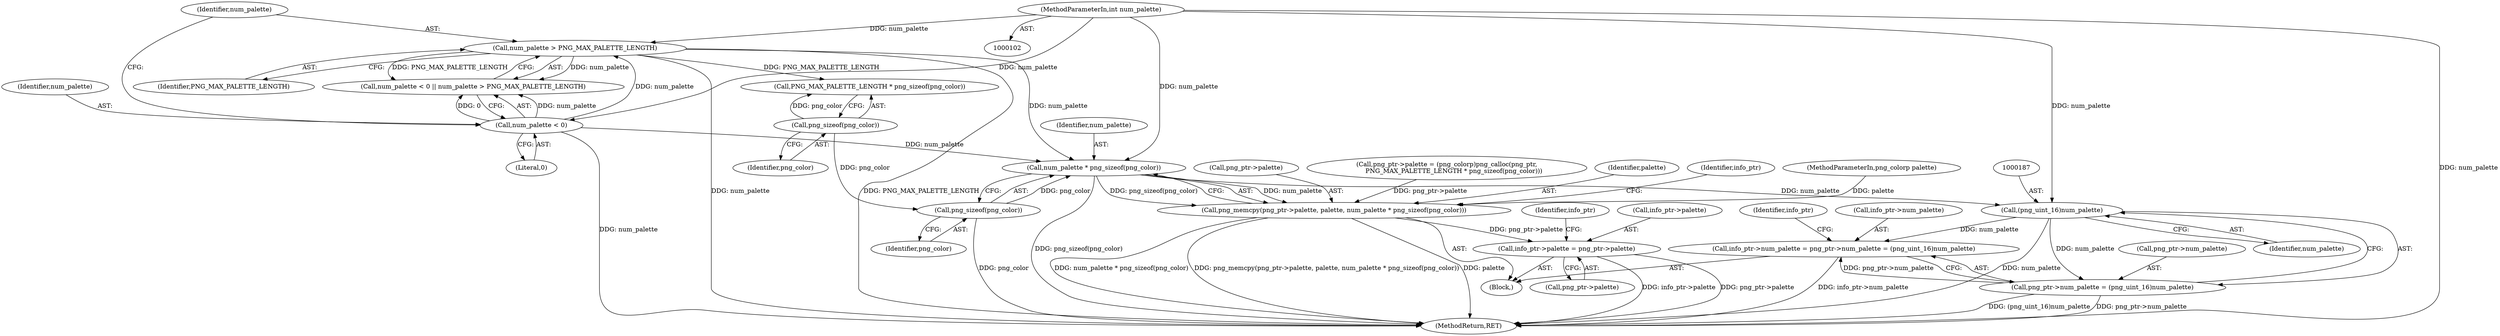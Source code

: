 digraph "0_Chrome_7f3d85b096f66870a15b37c2f40b219b2e292693_21@API" {
"1000167" [label="(Call,num_palette * png_sizeof(png_color))"];
"1000126" [label="(Call,num_palette > PNG_MAX_PALETTE_LENGTH)"];
"1000123" [label="(Call,num_palette < 0)"];
"1000106" [label="(MethodParameterIn,int num_palette)"];
"1000169" [label="(Call,png_sizeof(png_color))"];
"1000160" [label="(Call,png_sizeof(png_color))"];
"1000162" [label="(Call,png_memcpy(png_ptr->palette, palette, num_palette * png_sizeof(png_color)))"];
"1000171" [label="(Call,info_ptr->palette = png_ptr->palette)"];
"1000186" [label="(Call,(png_uint_16)num_palette)"];
"1000178" [label="(Call,info_ptr->num_palette = png_ptr->num_palette = (png_uint_16)num_palette)"];
"1000182" [label="(Call,png_ptr->num_palette = (png_uint_16)num_palette)"];
"1000162" [label="(Call,png_memcpy(png_ptr->palette, palette, num_palette * png_sizeof(png_color)))"];
"1000183" [label="(Call,png_ptr->num_palette)"];
"1000163" [label="(Call,png_ptr->palette)"];
"1000150" [label="(Call,png_ptr->palette = (png_colorp)png_calloc(png_ptr,\n       PNG_MAX_PALETTE_LENGTH * png_sizeof(png_color)))"];
"1000191" [label="(Identifier,info_ptr)"];
"1000169" [label="(Call,png_sizeof(png_color))"];
"1000166" [label="(Identifier,palette)"];
"1000171" [label="(Call,info_ptr->palette = png_ptr->palette)"];
"1000127" [label="(Identifier,num_palette)"];
"1000173" [label="(Identifier,info_ptr)"];
"1000160" [label="(Call,png_sizeof(png_color))"];
"1000172" [label="(Call,info_ptr->palette)"];
"1000179" [label="(Call,info_ptr->num_palette)"];
"1000126" [label="(Call,num_palette > PNG_MAX_PALETTE_LENGTH)"];
"1000158" [label="(Call,PNG_MAX_PALETTE_LENGTH * png_sizeof(png_color))"];
"1000161" [label="(Identifier,png_color)"];
"1000128" [label="(Identifier,PNG_MAX_PALETTE_LENGTH)"];
"1000182" [label="(Call,png_ptr->num_palette = (png_uint_16)num_palette)"];
"1000107" [label="(Block,)"];
"1000125" [label="(Literal,0)"];
"1000170" [label="(Identifier,png_color)"];
"1000180" [label="(Identifier,info_ptr)"];
"1000167" [label="(Call,num_palette * png_sizeof(png_color))"];
"1000123" [label="(Call,num_palette < 0)"];
"1000175" [label="(Call,png_ptr->palette)"];
"1000178" [label="(Call,info_ptr->num_palette = png_ptr->num_palette = (png_uint_16)num_palette)"];
"1000106" [label="(MethodParameterIn,int num_palette)"];
"1000124" [label="(Identifier,num_palette)"];
"1000105" [label="(MethodParameterIn,png_colorp palette)"];
"1000199" [label="(MethodReturn,RET)"];
"1000168" [label="(Identifier,num_palette)"];
"1000186" [label="(Call,(png_uint_16)num_palette)"];
"1000122" [label="(Call,num_palette < 0 || num_palette > PNG_MAX_PALETTE_LENGTH)"];
"1000188" [label="(Identifier,num_palette)"];
"1000167" -> "1000162"  [label="AST: "];
"1000167" -> "1000169"  [label="CFG: "];
"1000168" -> "1000167"  [label="AST: "];
"1000169" -> "1000167"  [label="AST: "];
"1000162" -> "1000167"  [label="CFG: "];
"1000167" -> "1000199"  [label="DDG: png_sizeof(png_color)"];
"1000167" -> "1000162"  [label="DDG: num_palette"];
"1000167" -> "1000162"  [label="DDG: png_sizeof(png_color)"];
"1000126" -> "1000167"  [label="DDG: num_palette"];
"1000123" -> "1000167"  [label="DDG: num_palette"];
"1000106" -> "1000167"  [label="DDG: num_palette"];
"1000169" -> "1000167"  [label="DDG: png_color"];
"1000167" -> "1000186"  [label="DDG: num_palette"];
"1000126" -> "1000122"  [label="AST: "];
"1000126" -> "1000128"  [label="CFG: "];
"1000127" -> "1000126"  [label="AST: "];
"1000128" -> "1000126"  [label="AST: "];
"1000122" -> "1000126"  [label="CFG: "];
"1000126" -> "1000199"  [label="DDG: num_palette"];
"1000126" -> "1000199"  [label="DDG: PNG_MAX_PALETTE_LENGTH"];
"1000126" -> "1000122"  [label="DDG: num_palette"];
"1000126" -> "1000122"  [label="DDG: PNG_MAX_PALETTE_LENGTH"];
"1000123" -> "1000126"  [label="DDG: num_palette"];
"1000106" -> "1000126"  [label="DDG: num_palette"];
"1000126" -> "1000158"  [label="DDG: PNG_MAX_PALETTE_LENGTH"];
"1000123" -> "1000122"  [label="AST: "];
"1000123" -> "1000125"  [label="CFG: "];
"1000124" -> "1000123"  [label="AST: "];
"1000125" -> "1000123"  [label="AST: "];
"1000127" -> "1000123"  [label="CFG: "];
"1000122" -> "1000123"  [label="CFG: "];
"1000123" -> "1000199"  [label="DDG: num_palette"];
"1000123" -> "1000122"  [label="DDG: num_palette"];
"1000123" -> "1000122"  [label="DDG: 0"];
"1000106" -> "1000123"  [label="DDG: num_palette"];
"1000106" -> "1000102"  [label="AST: "];
"1000106" -> "1000199"  [label="DDG: num_palette"];
"1000106" -> "1000186"  [label="DDG: num_palette"];
"1000169" -> "1000170"  [label="CFG: "];
"1000170" -> "1000169"  [label="AST: "];
"1000169" -> "1000199"  [label="DDG: png_color"];
"1000160" -> "1000169"  [label="DDG: png_color"];
"1000160" -> "1000158"  [label="AST: "];
"1000160" -> "1000161"  [label="CFG: "];
"1000161" -> "1000160"  [label="AST: "];
"1000158" -> "1000160"  [label="CFG: "];
"1000160" -> "1000158"  [label="DDG: png_color"];
"1000162" -> "1000107"  [label="AST: "];
"1000163" -> "1000162"  [label="AST: "];
"1000166" -> "1000162"  [label="AST: "];
"1000173" -> "1000162"  [label="CFG: "];
"1000162" -> "1000199"  [label="DDG: png_memcpy(png_ptr->palette, palette, num_palette * png_sizeof(png_color))"];
"1000162" -> "1000199"  [label="DDG: palette"];
"1000162" -> "1000199"  [label="DDG: num_palette * png_sizeof(png_color)"];
"1000150" -> "1000162"  [label="DDG: png_ptr->palette"];
"1000105" -> "1000162"  [label="DDG: palette"];
"1000162" -> "1000171"  [label="DDG: png_ptr->palette"];
"1000171" -> "1000107"  [label="AST: "];
"1000171" -> "1000175"  [label="CFG: "];
"1000172" -> "1000171"  [label="AST: "];
"1000175" -> "1000171"  [label="AST: "];
"1000180" -> "1000171"  [label="CFG: "];
"1000171" -> "1000199"  [label="DDG: info_ptr->palette"];
"1000171" -> "1000199"  [label="DDG: png_ptr->palette"];
"1000186" -> "1000182"  [label="AST: "];
"1000186" -> "1000188"  [label="CFG: "];
"1000187" -> "1000186"  [label="AST: "];
"1000188" -> "1000186"  [label="AST: "];
"1000182" -> "1000186"  [label="CFG: "];
"1000186" -> "1000199"  [label="DDG: num_palette"];
"1000186" -> "1000178"  [label="DDG: num_palette"];
"1000186" -> "1000182"  [label="DDG: num_palette"];
"1000178" -> "1000107"  [label="AST: "];
"1000178" -> "1000182"  [label="CFG: "];
"1000179" -> "1000178"  [label="AST: "];
"1000182" -> "1000178"  [label="AST: "];
"1000191" -> "1000178"  [label="CFG: "];
"1000178" -> "1000199"  [label="DDG: info_ptr->num_palette"];
"1000182" -> "1000178"  [label="DDG: png_ptr->num_palette"];
"1000183" -> "1000182"  [label="AST: "];
"1000182" -> "1000199"  [label="DDG: (png_uint_16)num_palette"];
"1000182" -> "1000199"  [label="DDG: png_ptr->num_palette"];
}
